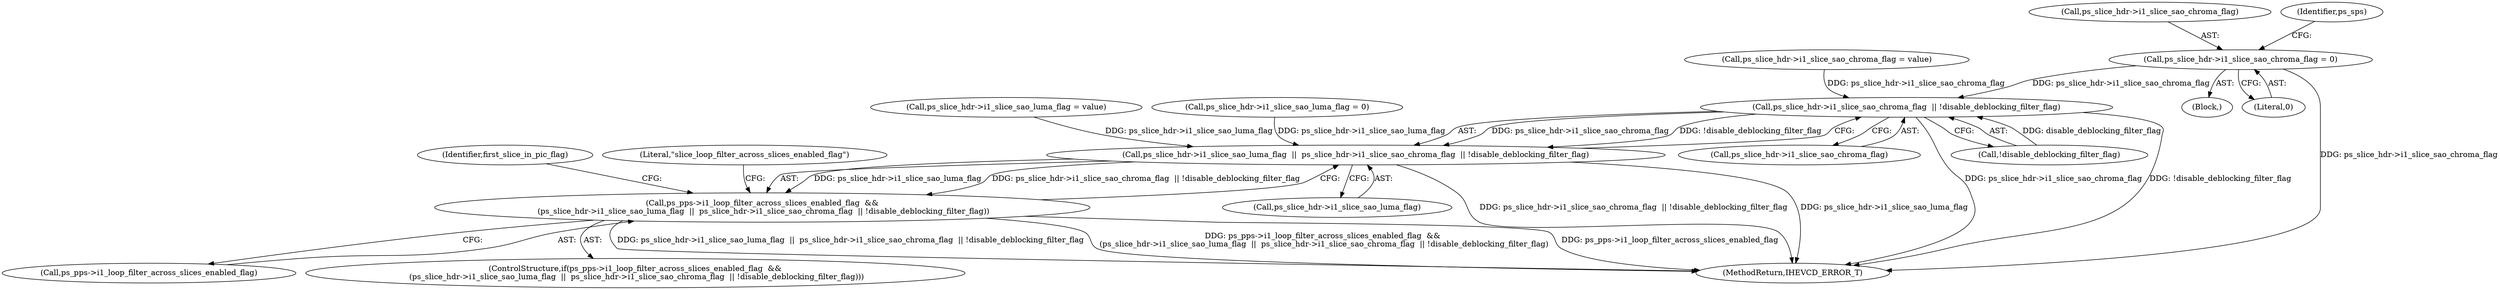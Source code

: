 digraph "0_Android_913d9e8d93d6b81bb8eac3fc2c1426651f5b259d@pointer" {
"1001096" [label="(Call,ps_slice_hdr->i1_slice_sao_chroma_flag = 0)"];
"1001597" [label="(Call,ps_slice_hdr->i1_slice_sao_chroma_flag  || !disable_deblocking_filter_flag)"];
"1001593" [label="(Call,ps_slice_hdr->i1_slice_sao_luma_flag  ||  ps_slice_hdr->i1_slice_sao_chroma_flag  || !disable_deblocking_filter_flag)"];
"1001589" [label="(Call,ps_pps->i1_loop_filter_across_slices_enabled_flag  &&\n (ps_slice_hdr->i1_slice_sao_luma_flag  ||  ps_slice_hdr->i1_slice_sao_chroma_flag  || !disable_deblocking_filter_flag))"];
"1001111" [label="(Call,ps_slice_hdr->i1_slice_sao_luma_flag = value)"];
"1001597" [label="(Call,ps_slice_hdr->i1_slice_sao_chroma_flag  || !disable_deblocking_filter_flag)"];
"1001091" [label="(Call,ps_slice_hdr->i1_slice_sao_luma_flag = 0)"];
"1000554" [label="(Block,)"];
"1001590" [label="(Call,ps_pps->i1_loop_filter_across_slices_enabled_flag)"];
"1001617" [label="(Identifier,first_slice_in_pic_flag)"];
"1001097" [label="(Call,ps_slice_hdr->i1_slice_sao_chroma_flag)"];
"1001594" [label="(Call,ps_slice_hdr->i1_slice_sao_luma_flag)"];
"1001588" [label="(ControlStructure,if(ps_pps->i1_loop_filter_across_slices_enabled_flag  &&\n (ps_slice_hdr->i1_slice_sao_luma_flag  ||  ps_slice_hdr->i1_slice_sao_chroma_flag  || !disable_deblocking_filter_flag)))"];
"1001605" [label="(Literal,\"slice_loop_filter_across_slices_enabled_flag\")"];
"1001598" [label="(Call,ps_slice_hdr->i1_slice_sao_chroma_flag)"];
"1001100" [label="(Literal,0)"];
"1001103" [label="(Identifier,ps_sps)"];
"1001601" [label="(Call,!disable_deblocking_filter_flag)"];
"1001593" [label="(Call,ps_slice_hdr->i1_slice_sao_luma_flag  ||  ps_slice_hdr->i1_slice_sao_chroma_flag  || !disable_deblocking_filter_flag)"];
"1001589" [label="(Call,ps_pps->i1_loop_filter_across_slices_enabled_flag  &&\n (ps_slice_hdr->i1_slice_sao_luma_flag  ||  ps_slice_hdr->i1_slice_sao_chroma_flag  || !disable_deblocking_filter_flag))"];
"1002617" [label="(MethodReturn,IHEVCD_ERROR_T)"];
"1001121" [label="(Call,ps_slice_hdr->i1_slice_sao_chroma_flag = value)"];
"1001096" [label="(Call,ps_slice_hdr->i1_slice_sao_chroma_flag = 0)"];
"1001096" -> "1000554"  [label="AST: "];
"1001096" -> "1001100"  [label="CFG: "];
"1001097" -> "1001096"  [label="AST: "];
"1001100" -> "1001096"  [label="AST: "];
"1001103" -> "1001096"  [label="CFG: "];
"1001096" -> "1002617"  [label="DDG: ps_slice_hdr->i1_slice_sao_chroma_flag"];
"1001096" -> "1001597"  [label="DDG: ps_slice_hdr->i1_slice_sao_chroma_flag"];
"1001597" -> "1001593"  [label="AST: "];
"1001597" -> "1001598"  [label="CFG: "];
"1001597" -> "1001601"  [label="CFG: "];
"1001598" -> "1001597"  [label="AST: "];
"1001601" -> "1001597"  [label="AST: "];
"1001593" -> "1001597"  [label="CFG: "];
"1001597" -> "1002617"  [label="DDG: ps_slice_hdr->i1_slice_sao_chroma_flag"];
"1001597" -> "1002617"  [label="DDG: !disable_deblocking_filter_flag"];
"1001597" -> "1001593"  [label="DDG: ps_slice_hdr->i1_slice_sao_chroma_flag"];
"1001597" -> "1001593"  [label="DDG: !disable_deblocking_filter_flag"];
"1001121" -> "1001597"  [label="DDG: ps_slice_hdr->i1_slice_sao_chroma_flag"];
"1001601" -> "1001597"  [label="DDG: disable_deblocking_filter_flag"];
"1001593" -> "1001589"  [label="AST: "];
"1001593" -> "1001594"  [label="CFG: "];
"1001594" -> "1001593"  [label="AST: "];
"1001589" -> "1001593"  [label="CFG: "];
"1001593" -> "1002617"  [label="DDG: ps_slice_hdr->i1_slice_sao_chroma_flag  || !disable_deblocking_filter_flag"];
"1001593" -> "1002617"  [label="DDG: ps_slice_hdr->i1_slice_sao_luma_flag"];
"1001593" -> "1001589"  [label="DDG: ps_slice_hdr->i1_slice_sao_luma_flag"];
"1001593" -> "1001589"  [label="DDG: ps_slice_hdr->i1_slice_sao_chroma_flag  || !disable_deblocking_filter_flag"];
"1001091" -> "1001593"  [label="DDG: ps_slice_hdr->i1_slice_sao_luma_flag"];
"1001111" -> "1001593"  [label="DDG: ps_slice_hdr->i1_slice_sao_luma_flag"];
"1001589" -> "1001588"  [label="AST: "];
"1001589" -> "1001590"  [label="CFG: "];
"1001590" -> "1001589"  [label="AST: "];
"1001605" -> "1001589"  [label="CFG: "];
"1001617" -> "1001589"  [label="CFG: "];
"1001589" -> "1002617"  [label="DDG: ps_slice_hdr->i1_slice_sao_luma_flag  ||  ps_slice_hdr->i1_slice_sao_chroma_flag  || !disable_deblocking_filter_flag"];
"1001589" -> "1002617"  [label="DDG: ps_pps->i1_loop_filter_across_slices_enabled_flag  &&\n (ps_slice_hdr->i1_slice_sao_luma_flag  ||  ps_slice_hdr->i1_slice_sao_chroma_flag  || !disable_deblocking_filter_flag)"];
"1001589" -> "1002617"  [label="DDG: ps_pps->i1_loop_filter_across_slices_enabled_flag"];
}
